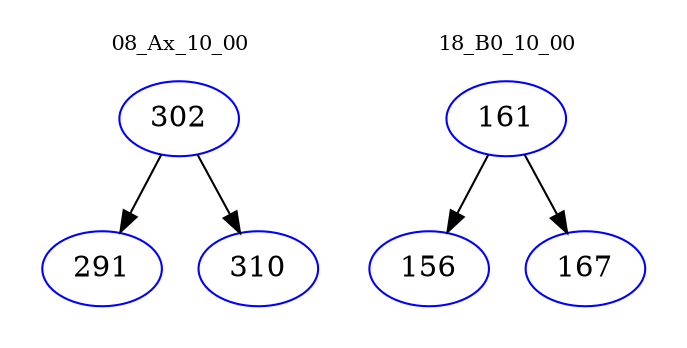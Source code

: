 digraph{
subgraph cluster_0 {
color = white
label = "08_Ax_10_00";
fontsize=10;
T0_302 [label="302", color="blue"]
T0_302 -> T0_291 [color="black"]
T0_291 [label="291", color="blue"]
T0_302 -> T0_310 [color="black"]
T0_310 [label="310", color="blue"]
}
subgraph cluster_1 {
color = white
label = "18_B0_10_00";
fontsize=10;
T1_161 [label="161", color="blue"]
T1_161 -> T1_156 [color="black"]
T1_156 [label="156", color="blue"]
T1_161 -> T1_167 [color="black"]
T1_167 [label="167", color="blue"]
}
}
